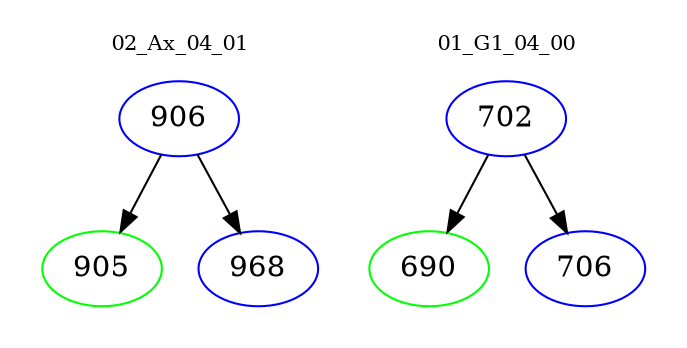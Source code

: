 digraph{
subgraph cluster_0 {
color = white
label = "02_Ax_04_01";
fontsize=10;
T0_906 [label="906", color="blue"]
T0_906 -> T0_905 [color="black"]
T0_905 [label="905", color="green"]
T0_906 -> T0_968 [color="black"]
T0_968 [label="968", color="blue"]
}
subgraph cluster_1 {
color = white
label = "01_G1_04_00";
fontsize=10;
T1_702 [label="702", color="blue"]
T1_702 -> T1_690 [color="black"]
T1_690 [label="690", color="green"]
T1_702 -> T1_706 [color="black"]
T1_706 [label="706", color="blue"]
}
}
